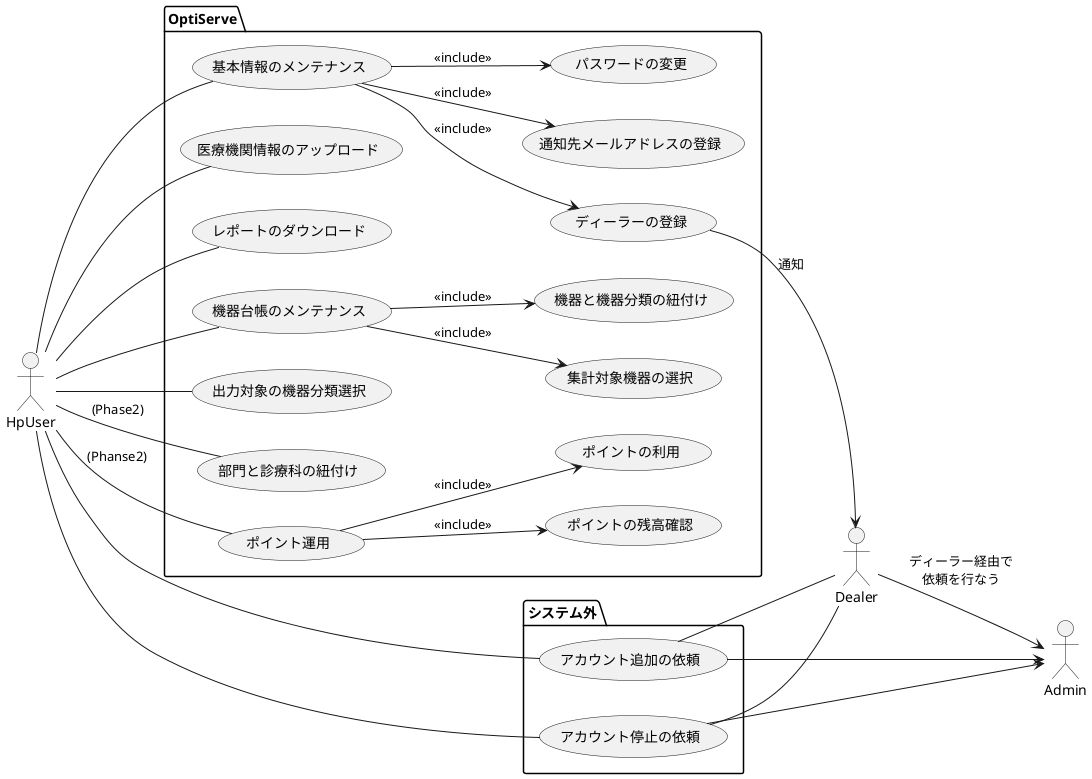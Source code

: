 '----------------------------------------------------------
' ユースケース図
'    OptiServe
'    医療機関ユーザーユースケース図
' 修正の履歴
'    2025-03-04 H.Miyazawa 新規作成
'----------------------------------------------------------
@startuml
left to right direction
actor HpUser
actor Admin
actor Dealer
package "システム外" {
HpUser -- (アカウント追加の依頼)
(アカウント追加の依頼) --> Admin 
(アカウント追加の依頼) -- Dealer
Dealer --> Admin : ディーラー経由で\n依頼を行なう
HpUser -- (アカウント停止の依頼)
(アカウント停止の依頼) --> Admin
(アカウント停止の依頼) -- Dealer
}
package "OptiServe" {
HpUser -- (基本情報のメンテナンス)
HpUser -- (医療機関情報のアップロード)
HpUser -- (レポートのダウンロード)
HpUser -- (機器台帳のメンテナンス)
HpUser -- (出力対象の機器分類選択)
HpUser -- (部門と診療科の紐付け) : (Phase2) 
HpUser -- (ポイント運用) : (Phanse2)
(基本情報のメンテナンス) --> (通知先メールアドレスの登録) : <<include>>
(基本情報のメンテナンス) --> (パスワードの変更) : <<include>>
(基本情報のメンテナンス) --> (ディーラーの登録) : <<include>>
(ディーラーの登録) --> Dealer : 通知
(機器台帳のメンテナンス) --> (集計対象機器の選択) : <<include>>
(機器台帳のメンテナンス) --> (機器と機器分類の紐付け) : <<include>>
(ポイント運用) --> (ポイントの残高確認) : <<include>>
(ポイント運用) --> (ポイントの利用) : <<include>>
}
@enduml